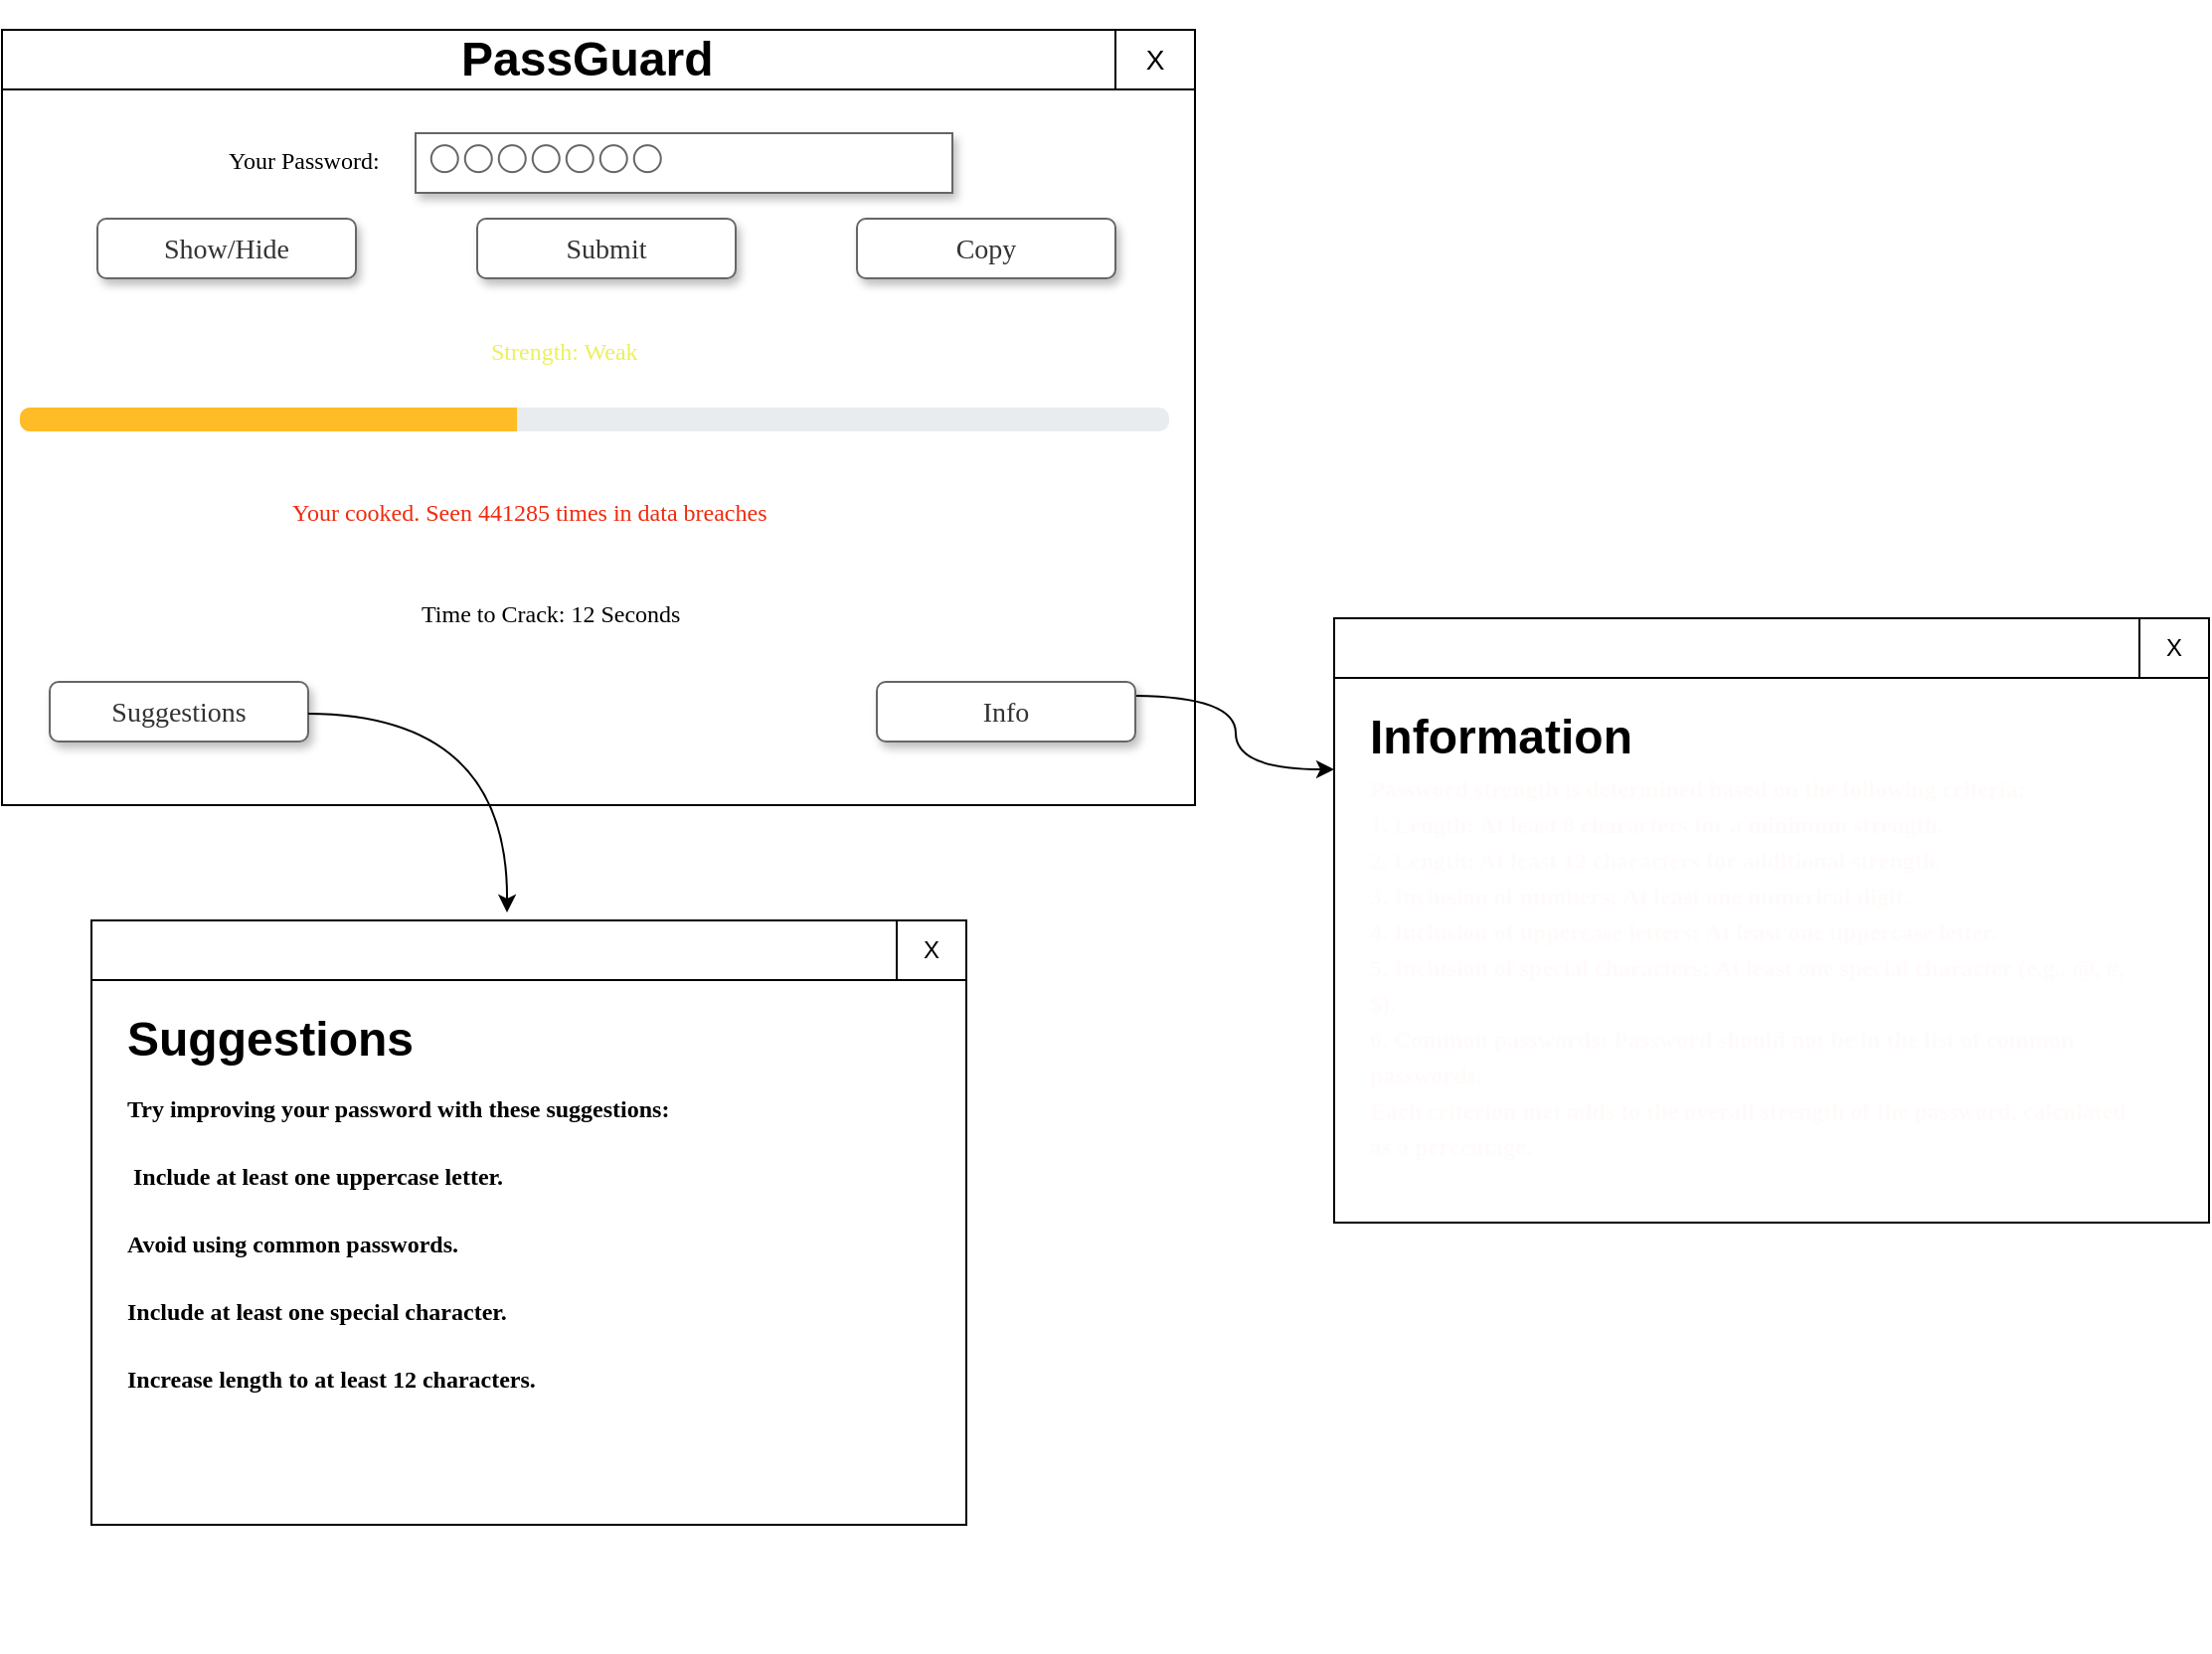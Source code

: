 <mxfile>
    <diagram name="Page-1" id="UHkXcnCmw9-Nop23rr-n">
        <mxGraphModel dx="889" dy="647" grid="0" gridSize="10" guides="1" tooltips="1" connect="1" arrows="1" fold="1" page="1" pageScale="1" pageWidth="850" pageHeight="1100" math="0" shadow="0">
            <root>
                <mxCell id="0"/>
                <mxCell id="1" parent="0"/>
                <mxCell id="ym8xDnI4zUhROqJ30JRd-1" value="" style="rounded=0;whiteSpace=wrap;html=1;" parent="1" vertex="1">
                    <mxGeometry x="100" y="150" width="600" height="360" as="geometry"/>
                </mxCell>
                <mxCell id="ym8xDnI4zUhROqJ30JRd-10" value="⚪️⚪️⚪️⚪️⚪️⚪️⚪️" style="strokeWidth=1;shadow=1;dashed=0;align=center;html=1;shape=mxgraph.mockup.text.textBox;fontColor=#666666;align=left;fontSize=17;spacingLeft=4;spacingTop=-3;whiteSpace=wrap;strokeColor=#666666;mainText=" parent="1" vertex="1">
                    <mxGeometry x="308" y="172" width="270" height="30" as="geometry"/>
                </mxCell>
                <mxCell id="ym8xDnI4zUhROqJ30JRd-15" value="&lt;h1&gt;&lt;br&gt;&lt;/h1&gt;" style="text;html=1;strokeColor=none;fillColor=none;spacing=5;spacingTop=-20;whiteSpace=wrap;overflow=hidden;rounded=0;" parent="1" vertex="1">
                    <mxGeometry x="120" y="270" width="130" height="40" as="geometry"/>
                </mxCell>
                <mxCell id="ym8xDnI4zUhROqJ30JRd-104" value="&lt;h1 style=&quot;text-align: right;&quot;&gt;&lt;span style=&quot;background-color: initial; font-size: 12px; font-weight: normal;&quot;&gt;&lt;font face=&quot;Bradley Hand&quot;&gt;Your Password:&lt;/font&gt;&lt;/span&gt;&lt;br&gt;&lt;/h1&gt;" style="text;html=1;strokeColor=none;fillColor=none;spacing=5;spacingTop=-20;whiteSpace=wrap;overflow=hidden;rounded=0;" parent="1" vertex="1">
                    <mxGeometry x="209" y="162" width="100" height="40" as="geometry"/>
                </mxCell>
                <mxCell id="ym8xDnI4zUhROqJ30JRd-127" style="edgeStyle=orthogonalEdgeStyle;rounded=0;orthogonalLoop=1;jettySize=auto;html=1;exitX=1;exitY=0.5;exitDx=0;exitDy=0;entryX=0;entryY=0.25;entryDx=0;entryDy=0;curved=1;" parent="1" target="ym8xDnI4zUhROqJ30JRd-110" edge="1">
                    <mxGeometry relative="1" as="geometry">
                        <mxPoint x="670" y="455" as="sourcePoint"/>
                    </mxGeometry>
                </mxCell>
                <mxCell id="ym8xDnI4zUhROqJ30JRd-110" value="" style="rounded=0;whiteSpace=wrap;html=1;" parent="1" vertex="1">
                    <mxGeometry x="770" y="416" width="440" height="304" as="geometry"/>
                </mxCell>
                <mxCell id="ym8xDnI4zUhROqJ30JRd-111" value="&lt;h1&gt;Information&lt;/h1&gt;" style="text;html=1;strokeColor=none;fillColor=none;spacing=5;spacingTop=-20;whiteSpace=wrap;overflow=hidden;rounded=0;" parent="1" vertex="1">
                    <mxGeometry x="782.5" y="456" width="395" height="40" as="geometry"/>
                </mxCell>
                <mxCell id="ym8xDnI4zUhROqJ30JRd-113" value="" style="rounded=0;whiteSpace=wrap;html=1;" parent="1" vertex="1">
                    <mxGeometry x="100" y="120" width="600" height="30" as="geometry"/>
                </mxCell>
                <mxCell id="ym8xDnI4zUhROqJ30JRd-114" value="&lt;font style=&quot;font-size: 14px;&quot;&gt;X&lt;/font&gt;" style="rounded=0;whiteSpace=wrap;html=1;" parent="1" vertex="1">
                    <mxGeometry x="660" y="120" width="40" height="30" as="geometry"/>
                </mxCell>
                <mxCell id="ym8xDnI4zUhROqJ30JRd-117" value="" style="rounded=0;whiteSpace=wrap;html=1;" parent="1" vertex="1">
                    <mxGeometry x="770" y="416" width="415" height="30" as="geometry"/>
                </mxCell>
                <mxCell id="ym8xDnI4zUhROqJ30JRd-120" value="X" style="rounded=0;whiteSpace=wrap;html=1;" parent="1" vertex="1">
                    <mxGeometry x="1175" y="416" width="35" height="30" as="geometry"/>
                </mxCell>
                <mxCell id="ym8xDnI4zUhROqJ30JRd-124" value="&lt;div style=&quot;line-height: 18px;&quot;&gt;&lt;h4 style=&quot;&quot;&gt;&lt;font face=&quot;Bradley Hand&quot; style=&quot;&quot; color=&quot;#fffbfa&quot;&gt;Password strength is determined based on the following criteria:&lt;br&gt;1. Length: At least 8 characters for a minimum strength.&lt;br&gt;2. Length: At least 12 characters for additional strength.&lt;br&gt;3. Inclusion of numbers: At least one numerical digit.&lt;br&gt;4. Inclusion of uppercase letters: At least one uppercase letter.&lt;br&gt;5. Inclusion of special characters: At least one special character (e.g., @, #, $).&lt;br&gt;6. Common passwords: Password should not be in the list of common passwords.&lt;br&gt;Each criterion met adds to the overall strength of the password, calculated as a percentage.&lt;/font&gt;&lt;/h4&gt;&lt;/div&gt;" style="text;html=1;strokeColor=none;fillColor=none;spacing=5;spacingTop=-20;whiteSpace=wrap;overflow=hidden;rounded=0;" parent="1" vertex="1">
                    <mxGeometry x="782.5" y="487" width="390" height="288" as="geometry"/>
                </mxCell>
                <mxCell id="3" value="&lt;span style=&quot;font-size: 14px;&quot;&gt;&lt;font face=&quot;Bradley Hand&quot;&gt;Copy&lt;/font&gt;&lt;/span&gt;" style="rounded=1;html=1;shadow=1;dashed=0;whiteSpace=wrap;fontSize=10;fillColor=#FFFFFF;align=center;strokeColor=#666666;fontColor=#333333;" parent="1" vertex="1">
                    <mxGeometry x="530" y="215" width="130" height="30" as="geometry"/>
                </mxCell>
                <mxCell id="5" value="&lt;span style=&quot;font-size: 14px;&quot;&gt;&lt;font face=&quot;Bradley Hand&quot;&gt;Submit&lt;/font&gt;&lt;/span&gt;" style="rounded=1;html=1;shadow=1;dashed=0;whiteSpace=wrap;fontSize=10;fillColor=#FFFFFF;align=center;strokeColor=#666666;fontColor=#333333;" parent="1" vertex="1">
                    <mxGeometry x="339" y="215" width="130" height="30" as="geometry"/>
                </mxCell>
                <mxCell id="6" value="&lt;span style=&quot;font-size: 14px;&quot;&gt;&lt;font face=&quot;Bradley Hand&quot;&gt;Show/Hide&lt;/font&gt;&lt;/span&gt;" style="rounded=1;html=1;shadow=1;dashed=0;whiteSpace=wrap;fontSize=10;fillColor=#FFFFFF;align=center;strokeColor=#666666;fontColor=#333333;" parent="1" vertex="1">
                    <mxGeometry x="148" y="215" width="130" height="30" as="geometry"/>
                </mxCell>
                <mxCell id="ym8xDnI4zUhROqJ30JRd-3" value="&lt;h1&gt;PassGuard&lt;/h1&gt;" style="text;html=1;strokeColor=none;fillColor=none;spacing=5;spacingTop=-20;whiteSpace=wrap;overflow=hidden;rounded=0;" parent="1" vertex="1">
                    <mxGeometry x="326" y="115" width="395" height="40" as="geometry"/>
                </mxCell>
                <mxCell id="7" value="&lt;span style=&quot;font-size: 14px;&quot;&gt;&lt;font face=&quot;Bradley Hand&quot;&gt;Suggestions&lt;/font&gt;&lt;/span&gt;" style="rounded=1;html=1;shadow=1;dashed=0;whiteSpace=wrap;fontSize=10;fillColor=#FFFFFF;align=center;strokeColor=#666666;fontColor=#333333;" parent="1" vertex="1">
                    <mxGeometry x="124" y="448" width="130" height="30" as="geometry"/>
                </mxCell>
                <mxCell id="8" value="&lt;span style=&quot;font-size: 14px;&quot;&gt;&lt;font face=&quot;Bradley Hand&quot;&gt;Info&lt;/font&gt;&lt;/span&gt;" style="rounded=1;html=1;shadow=1;dashed=0;whiteSpace=wrap;fontSize=10;fillColor=#FFFFFF;align=center;strokeColor=#666666;fontColor=#333333;" parent="1" vertex="1">
                    <mxGeometry x="540" y="448" width="130" height="30" as="geometry"/>
                </mxCell>
                <mxCell id="9" value="&lt;h1 style=&quot;text-align: right;&quot;&gt;&lt;span style=&quot;background-color: initial; font-size: 12px; font-weight: normal;&quot;&gt;&lt;font color=&quot;#ebf05b&quot; face=&quot;Bradley Hand&quot;&gt;Strength: Weak&lt;/font&gt;&lt;/span&gt;&lt;br&gt;&lt;/h1&gt;" style="text;html=1;strokeColor=none;fillColor=none;spacing=5;spacingTop=-20;whiteSpace=wrap;overflow=hidden;rounded=0;" parent="1" vertex="1">
                    <mxGeometry x="341" y="258" width="312" height="40" as="geometry"/>
                </mxCell>
                <mxCell id="10" value="" style="html=1;shadow=0;dashed=0;shape=mxgraph.bootstrap.rrect;rSize=5;fillColor=#E9ECEF;strokeColor=none;labelBackgroundColor=none;fontFamily=Comic Sans MS;fontColor=#fffbfa;" parent="1" vertex="1">
                    <mxGeometry x="109" y="310" width="578" height="12" as="geometry"/>
                </mxCell>
                <mxCell id="11" value="" style="html=1;shadow=0;dashed=0;shape=mxgraph.bootstrap.leftButton;rSize=5;fillColor=#FFBC26;strokeColor=none;resizeHeight=1;labelBackgroundColor=none;fontFamily=Comic Sans MS;fontColor=#fffbfa;" parent="10" vertex="1">
                    <mxGeometry width="250" height="12" relative="1" as="geometry"/>
                </mxCell>
                <mxCell id="14" style="edgeStyle=orthogonalEdgeStyle;rounded=0;orthogonalLoop=1;jettySize=auto;html=1;exitX=1;exitY=0.5;exitDx=0;exitDy=0;curved=1;" parent="1" edge="1">
                    <mxGeometry relative="1" as="geometry">
                        <mxPoint x="254" y="464" as="sourcePoint"/>
                        <mxPoint x="354" y="564" as="targetPoint"/>
                    </mxGeometry>
                </mxCell>
                <mxCell id="15" value="" style="rounded=0;whiteSpace=wrap;html=1;" parent="1" vertex="1">
                    <mxGeometry x="145" y="568" width="440" height="304" as="geometry"/>
                </mxCell>
                <mxCell id="16" value="&lt;h1&gt;Suggestions&lt;/h1&gt;" style="text;html=1;strokeColor=none;fillColor=none;spacing=5;spacingTop=-20;whiteSpace=wrap;overflow=hidden;rounded=0;" parent="1" vertex="1">
                    <mxGeometry x="157.5" y="608" width="395" height="40" as="geometry"/>
                </mxCell>
                <mxCell id="17" value="" style="rounded=0;whiteSpace=wrap;html=1;" parent="1" vertex="1">
                    <mxGeometry x="145" y="568" width="415" height="30" as="geometry"/>
                </mxCell>
                <mxCell id="18" value="X" style="rounded=0;whiteSpace=wrap;html=1;" parent="1" vertex="1">
                    <mxGeometry x="550" y="568" width="35" height="30" as="geometry"/>
                </mxCell>
                <mxCell id="19" value="&lt;div style=&quot;line-height: 18px;&quot;&gt;&lt;h4 style=&quot;&quot;&gt;&lt;font face=&quot;Bradley Hand&quot;&gt;Try improving your password &lt;span class=&quot;hljs-keyword&quot;&gt;with&lt;/span&gt; these suggestions:&amp;nbsp;&lt;/font&gt;&lt;/h4&gt;&lt;h4 style=&quot;&quot;&gt;&lt;font face=&quot;Bradley Hand&quot;&gt;&amp;nbsp;Include &lt;span class=&quot;hljs-keyword&quot;&gt;at&lt;/span&gt; least &lt;span class=&quot;hljs-keyword&quot;&gt;one&lt;/span&gt; uppercase letter.&amp;nbsp;&lt;/font&gt;&lt;/h4&gt;&lt;h4 style=&quot;&quot;&gt;&lt;font face=&quot;Bradley Hand&quot;&gt;Avoid &lt;span class=&quot;hljs-keyword&quot;&gt;using&lt;/span&gt; common passwords.&amp;nbsp;&lt;/font&gt;&lt;/h4&gt;&lt;h4 style=&quot;&quot;&gt;&lt;font face=&quot;Bradley Hand&quot;&gt;Include &lt;span class=&quot;hljs-keyword&quot;&gt;at&lt;/span&gt; least &lt;span class=&quot;hljs-keyword&quot;&gt;one&lt;/span&gt; special character.&lt;/font&gt;&lt;/h4&gt;&lt;h4 style=&quot;&quot;&gt;&lt;font face=&quot;Bradley Hand&quot;&gt;Increase length &lt;span class=&quot;hljs-keyword&quot;&gt;to&lt;/span&gt; &lt;span class=&quot;hljs-keyword&quot;&gt;at&lt;/span&gt; least &lt;span class=&quot;hljs-number&quot;&gt;12&lt;/span&gt; characters.&lt;/font&gt;&lt;br&gt;&lt;/h4&gt;&lt;/div&gt;" style="text;html=1;strokeColor=none;fillColor=none;spacing=5;spacingTop=-20;whiteSpace=wrap;overflow=hidden;rounded=0;" parent="1" vertex="1">
                    <mxGeometry x="157.5" y="648" width="390" height="288" as="geometry"/>
                </mxCell>
                <mxCell id="20" value="&lt;h1 style=&quot;text-align: right;&quot;&gt;&lt;font color=&quot;#f02a0c&quot; style=&quot;font-size: 12px; font-weight: normal;&quot; face=&quot;Bradley Hand&quot;&gt;&lt;span style=&quot;text-align: start; font-size: 0px;&quot;&gt;%3CmxGraphModel%3E%3Croot%3E%3CmxCell%20id%3D%220%22%2F%3E%3CmxCell%20id%3D%221%22%20parent%3D%220%22%2F%3E%3CmxCell%20id%3D%222%22%20value%3D%22%26lt%3Bh1%20style%3D%26quot%3Btext-align%3A%20right%3B%26quot%3B%26gt%3B%26lt%3Bspan%20style%3D%26quot%3Bbackground-color%3A%20initial%3B%20font-size%3A%2012px%3B%20font-weight%3A%20normal%3B%26quot%3B%26gt%3B%26lt%3Bfont%20face%3D%26quot%3BBradley%20Hand%26quot%3B%26gt%3BYour%20Password%3A%26lt%3B%2Ffont%26gt%3B%26lt%3B%2Fspan%26gt%3B%26lt%3Bbr%26gt%3B%26lt%3B%2Fh1%26gt%3B%22%20style%3D%22text%3Bhtml%3D1%3BstrokeColor%3Dnone%3BfillColor%3Dnone%3Bspacing%3D5%3BspacingTop%3D-20%3BwhiteSpace%3Dwrap%3Boverflow%3Dhidden%3Brounded%3D0%3B%22%20vertex%3D%221%22%20parent%3D%221%22%3E%3CmxGeometry%20x%3D%22209%22%20y%3D%22162%22%20width%3D%22100%22%20height%3D%2240%22%20as%3D%22geometry%22%2F%3E%3C%2FmxCell%3E%3C%2Froot%3E%3C%2FmxGraphModel%3E&lt;/span&gt;Your cooked. Seen 441285&lt;span style=&quot;text-align: left; font-size: 12px;&quot;&gt;&amp;nbsp;times in data breaches&lt;/span&gt;&lt;/font&gt;&lt;/h1&gt;" style="text;html=1;strokeColor=none;fillColor=none;spacing=5;spacingTop=-20;whiteSpace=wrap;overflow=hidden;rounded=0;" parent="1" vertex="1">
                    <mxGeometry x="241" y="339" width="500" height="40" as="geometry"/>
                </mxCell>
                <mxCell id="22" value="&lt;h1 style=&quot;text-align: right;&quot;&gt;&lt;span style=&quot;background-color: initial; font-size: 12px; font-weight: normal;&quot;&gt;&lt;font face=&quot;Bradley Hand&quot;&gt;Time to Crack: 12 Seconds&lt;/font&gt;&lt;/span&gt;&lt;br&gt;&lt;/h1&gt;" style="text;html=1;strokeColor=none;fillColor=none;spacing=5;spacingTop=-20;whiteSpace=wrap;overflow=hidden;rounded=0;" parent="1" vertex="1">
                    <mxGeometry x="306" y="390" width="254" height="40" as="geometry"/>
                </mxCell>
            </root>
        </mxGraphModel>
    </diagram>
</mxfile>